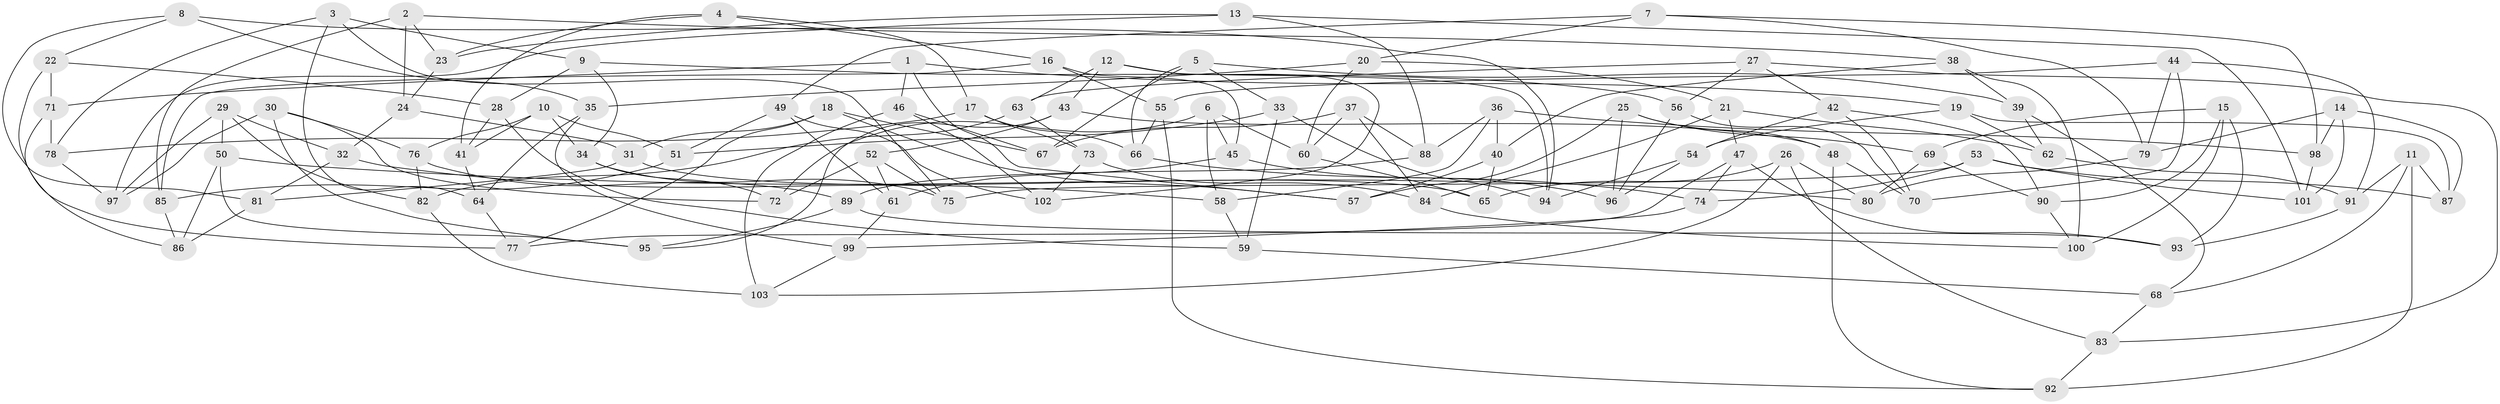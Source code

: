 // coarse degree distribution, {4: 0.43283582089552236, 6: 0.5074626865671642, 3: 0.029850746268656716, 5: 0.029850746268656716}
// Generated by graph-tools (version 1.1) at 2025/42/03/06/25 10:42:18]
// undirected, 103 vertices, 206 edges
graph export_dot {
graph [start="1"]
  node [color=gray90,style=filled];
  1;
  2;
  3;
  4;
  5;
  6;
  7;
  8;
  9;
  10;
  11;
  12;
  13;
  14;
  15;
  16;
  17;
  18;
  19;
  20;
  21;
  22;
  23;
  24;
  25;
  26;
  27;
  28;
  29;
  30;
  31;
  32;
  33;
  34;
  35;
  36;
  37;
  38;
  39;
  40;
  41;
  42;
  43;
  44;
  45;
  46;
  47;
  48;
  49;
  50;
  51;
  52;
  53;
  54;
  55;
  56;
  57;
  58;
  59;
  60;
  61;
  62;
  63;
  64;
  65;
  66;
  67;
  68;
  69;
  70;
  71;
  72;
  73;
  74;
  75;
  76;
  77;
  78;
  79;
  80;
  81;
  82;
  83;
  84;
  85;
  86;
  87;
  88;
  89;
  90;
  91;
  92;
  93;
  94;
  95;
  96;
  97;
  98;
  99;
  100;
  101;
  102;
  103;
  1 -- 46;
  1 -- 19;
  1 -- 57;
  1 -- 71;
  2 -- 38;
  2 -- 23;
  2 -- 24;
  2 -- 85;
  3 -- 9;
  3 -- 78;
  3 -- 64;
  3 -- 75;
  4 -- 23;
  4 -- 16;
  4 -- 41;
  4 -- 17;
  5 -- 66;
  5 -- 67;
  5 -- 33;
  5 -- 39;
  6 -- 45;
  6 -- 60;
  6 -- 58;
  6 -- 72;
  7 -- 20;
  7 -- 98;
  7 -- 79;
  7 -- 49;
  8 -- 22;
  8 -- 81;
  8 -- 94;
  8 -- 35;
  9 -- 28;
  9 -- 34;
  9 -- 56;
  10 -- 41;
  10 -- 34;
  10 -- 51;
  10 -- 76;
  11 -- 92;
  11 -- 91;
  11 -- 68;
  11 -- 87;
  12 -- 94;
  12 -- 63;
  12 -- 102;
  12 -- 43;
  13 -- 101;
  13 -- 88;
  13 -- 23;
  13 -- 97;
  14 -- 79;
  14 -- 98;
  14 -- 87;
  14 -- 101;
  15 -- 90;
  15 -- 69;
  15 -- 93;
  15 -- 100;
  16 -- 85;
  16 -- 55;
  16 -- 45;
  17 -- 66;
  17 -- 73;
  17 -- 78;
  18 -- 57;
  18 -- 77;
  18 -- 31;
  18 -- 67;
  19 -- 87;
  19 -- 54;
  19 -- 62;
  20 -- 60;
  20 -- 21;
  20 -- 35;
  21 -- 84;
  21 -- 62;
  21 -- 47;
  22 -- 71;
  22 -- 28;
  22 -- 77;
  23 -- 24;
  24 -- 31;
  24 -- 32;
  25 -- 57;
  25 -- 96;
  25 -- 69;
  25 -- 48;
  26 -- 80;
  26 -- 83;
  26 -- 103;
  26 -- 65;
  27 -- 56;
  27 -- 83;
  27 -- 63;
  27 -- 42;
  28 -- 41;
  28 -- 59;
  29 -- 97;
  29 -- 82;
  29 -- 50;
  29 -- 32;
  30 -- 76;
  30 -- 95;
  30 -- 97;
  30 -- 72;
  31 -- 81;
  31 -- 65;
  32 -- 81;
  32 -- 58;
  33 -- 94;
  33 -- 51;
  33 -- 59;
  34 -- 75;
  34 -- 72;
  35 -- 99;
  35 -- 64;
  36 -- 88;
  36 -- 58;
  36 -- 98;
  36 -- 40;
  37 -- 84;
  37 -- 60;
  37 -- 67;
  37 -- 88;
  38 -- 100;
  38 -- 39;
  38 -- 40;
  39 -- 62;
  39 -- 68;
  40 -- 65;
  40 -- 57;
  41 -- 64;
  42 -- 70;
  42 -- 54;
  42 -- 90;
  43 -- 48;
  43 -- 52;
  43 -- 95;
  44 -- 91;
  44 -- 55;
  44 -- 70;
  44 -- 79;
  45 -- 96;
  45 -- 61;
  46 -- 102;
  46 -- 67;
  46 -- 103;
  47 -- 77;
  47 -- 93;
  47 -- 74;
  48 -- 70;
  48 -- 92;
  49 -- 61;
  49 -- 51;
  49 -- 102;
  50 -- 95;
  50 -- 80;
  50 -- 86;
  51 -- 85;
  52 -- 61;
  52 -- 72;
  52 -- 75;
  53 -- 101;
  53 -- 75;
  53 -- 74;
  53 -- 87;
  54 -- 94;
  54 -- 96;
  55 -- 66;
  55 -- 92;
  56 -- 96;
  56 -- 70;
  58 -- 59;
  59 -- 68;
  60 -- 65;
  61 -- 99;
  62 -- 91;
  63 -- 82;
  63 -- 73;
  64 -- 77;
  66 -- 74;
  68 -- 83;
  69 -- 90;
  69 -- 80;
  71 -- 78;
  71 -- 86;
  73 -- 102;
  73 -- 84;
  74 -- 99;
  76 -- 89;
  76 -- 82;
  78 -- 97;
  79 -- 80;
  81 -- 86;
  82 -- 103;
  83 -- 92;
  84 -- 100;
  85 -- 86;
  88 -- 89;
  89 -- 95;
  89 -- 93;
  90 -- 100;
  91 -- 93;
  98 -- 101;
  99 -- 103;
}
